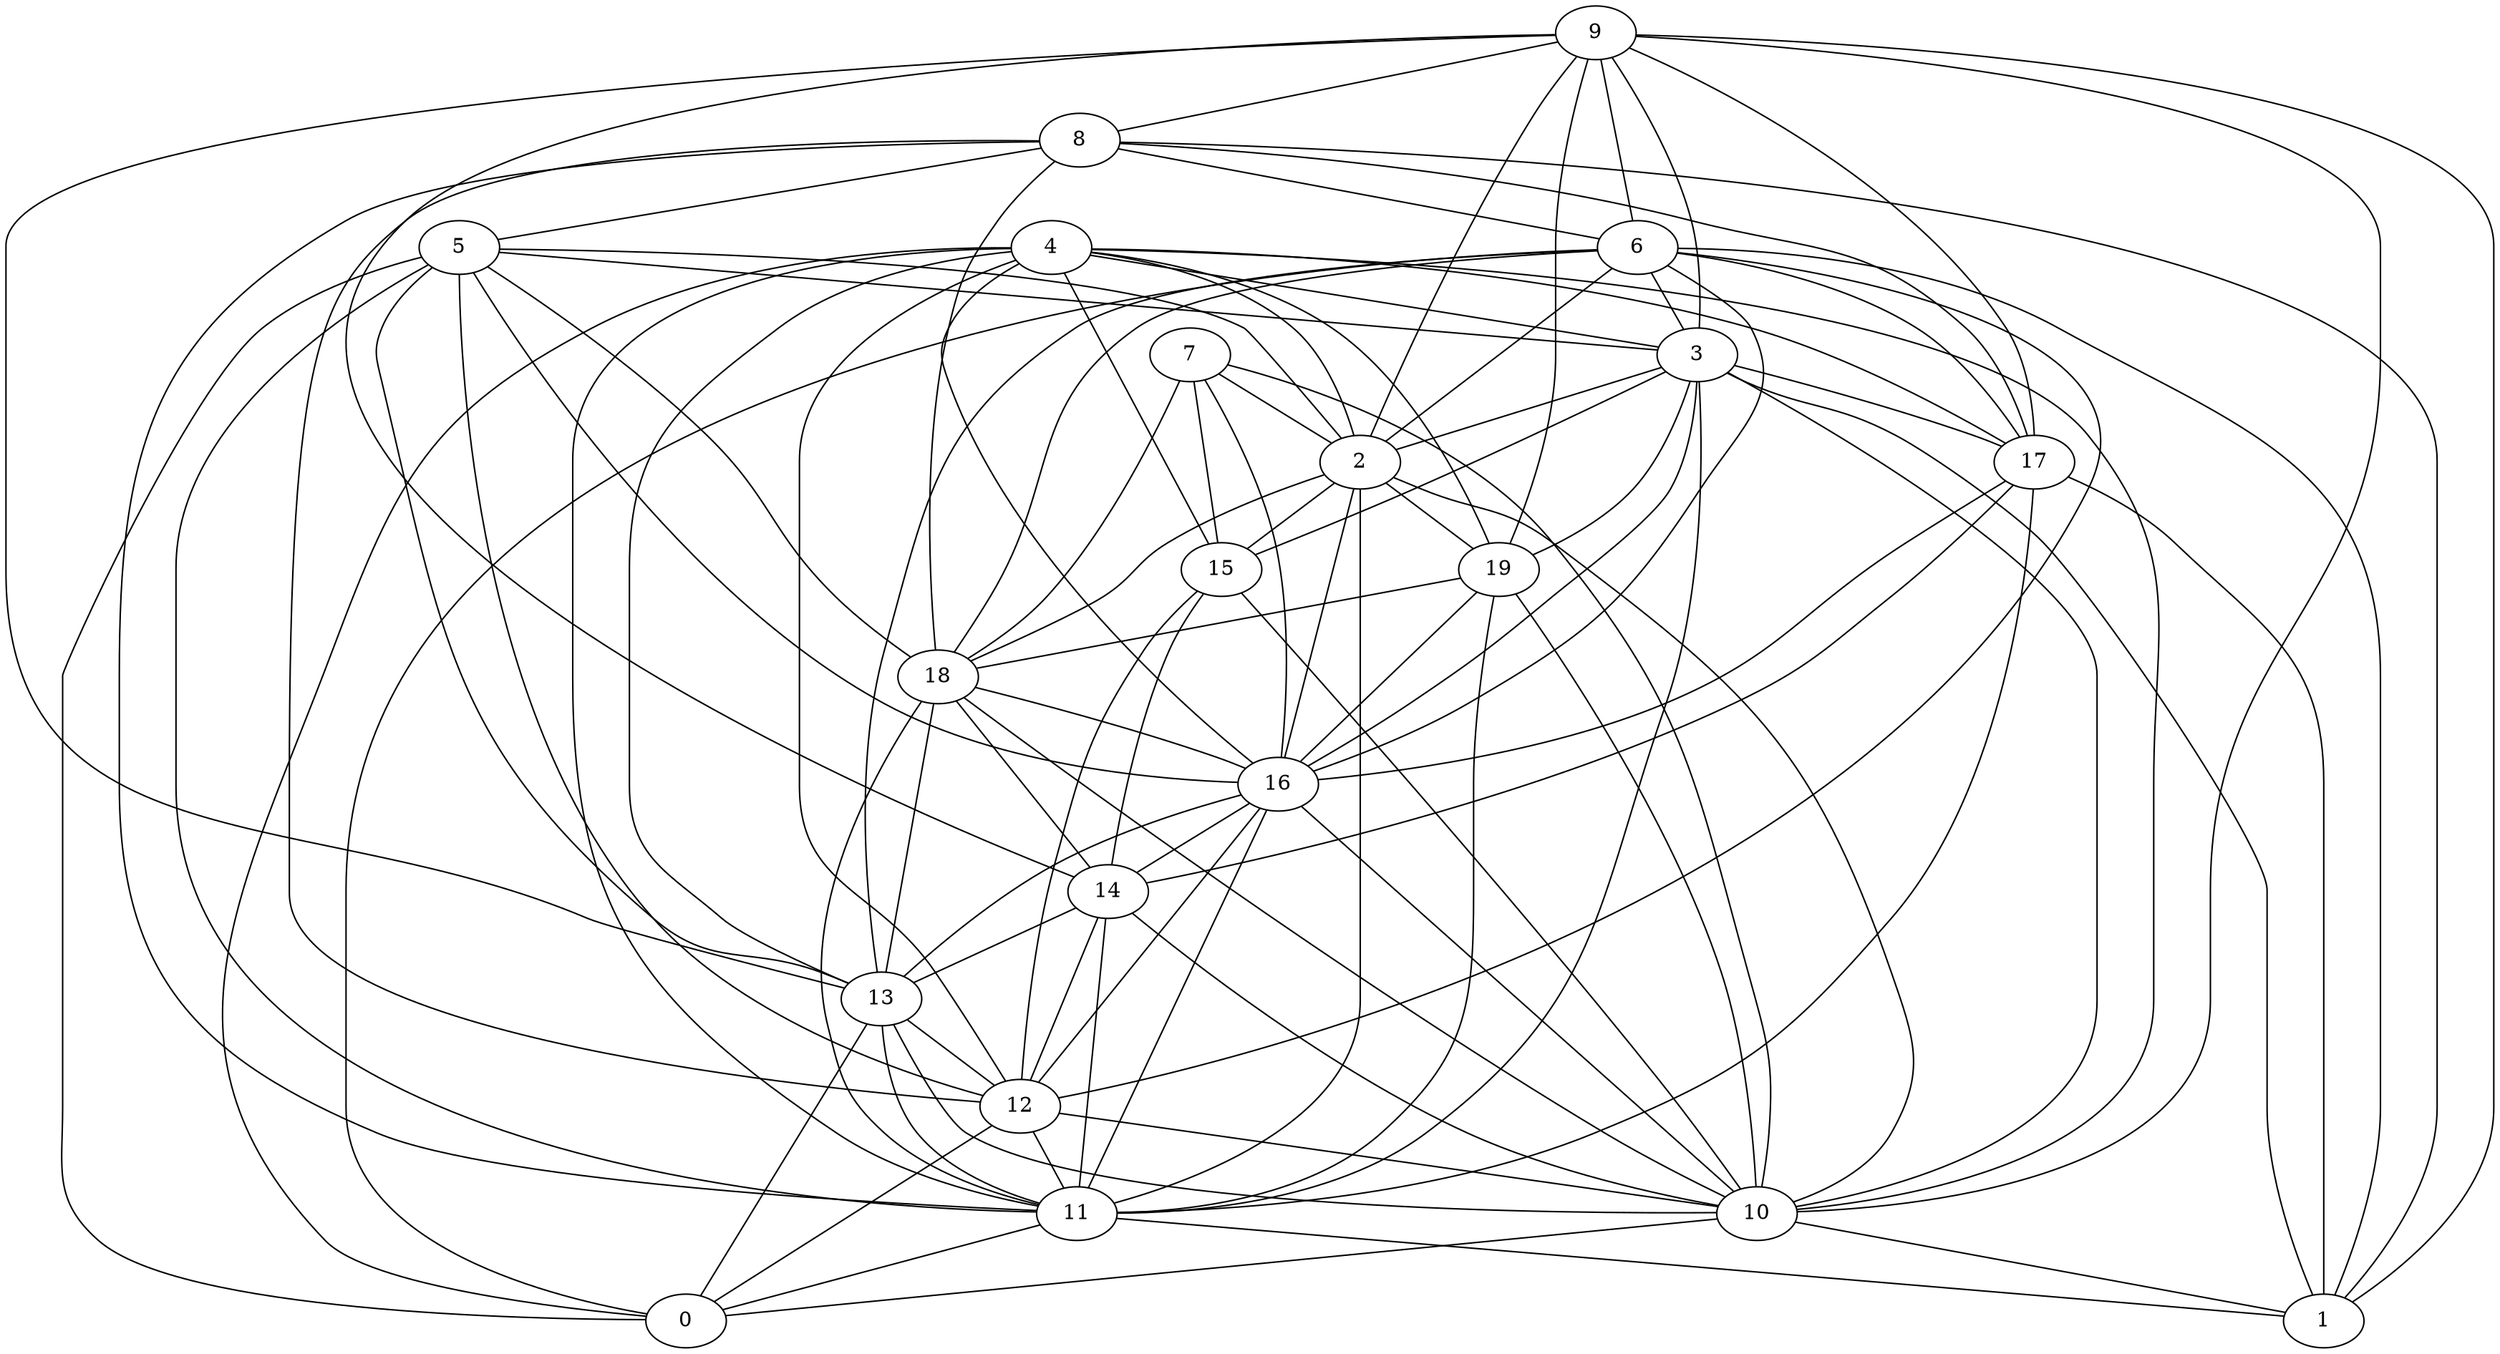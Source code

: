digraph GG_graph {

subgraph G_graph {
edge [color = black]
"2" -> "10" [dir = none]
"2" -> "11" [dir = none]
"14" -> "13" [dir = none]
"14" -> "11" [dir = none]
"5" -> "18" [dir = none]
"5" -> "11" [dir = none]
"12" -> "11" [dir = none]
"12" -> "10" [dir = none]
"12" -> "0" [dir = none]
"4" -> "13" [dir = none]
"4" -> "10" [dir = none]
"4" -> "15" [dir = none]
"4" -> "17" [dir = none]
"4" -> "12" [dir = none]
"9" -> "8" [dir = none]
"9" -> "19" [dir = none]
"9" -> "17" [dir = none]
"9" -> "10" [dir = none]
"10" -> "0" [dir = none]
"10" -> "1" [dir = none]
"15" -> "14" [dir = none]
"15" -> "12" [dir = none]
"13" -> "12" [dir = none]
"13" -> "0" [dir = none]
"13" -> "10" [dir = none]
"6" -> "0" [dir = none]
"6" -> "16" [dir = none]
"6" -> "17" [dir = none]
"6" -> "1" [dir = none]
"6" -> "3" [dir = none]
"6" -> "18" [dir = none]
"6" -> "12" [dir = none]
"19" -> "11" [dir = none]
"19" -> "10" [dir = none]
"19" -> "18" [dir = none]
"19" -> "16" [dir = none]
"8" -> "17" [dir = none]
"8" -> "18" [dir = none]
"8" -> "5" [dir = none]
"16" -> "14" [dir = none]
"16" -> "10" [dir = none]
"16" -> "11" [dir = none]
"3" -> "10" [dir = none]
"3" -> "19" [dir = none]
"3" -> "2" [dir = none]
"3" -> "11" [dir = none]
"3" -> "1" [dir = none]
"11" -> "1" [dir = none]
"18" -> "10" [dir = none]
"18" -> "16" [dir = none]
"18" -> "11" [dir = none]
"7" -> "10" [dir = none]
"7" -> "15" [dir = none]
"7" -> "18" [dir = none]
"17" -> "16" [dir = none]
"17" -> "14" [dir = none]
"17" -> "1" [dir = none]
"17" -> "11" [dir = none]
"5" -> "3" [dir = none]
"9" -> "14" [dir = none]
"2" -> "16" [dir = none]
"5" -> "2" [dir = none]
"5" -> "13" [dir = none]
"9" -> "13" [dir = none]
"6" -> "13" [dir = none]
"4" -> "16" [dir = none]
"14" -> "10" [dir = none]
"8" -> "12" [dir = none]
"3" -> "15" [dir = none]
"5" -> "12" [dir = none]
"18" -> "13" [dir = none]
"4" -> "3" [dir = none]
"11" -> "0" [dir = none]
"4" -> "2" [dir = none]
"2" -> "19" [dir = none]
"4" -> "0" [dir = none]
"8" -> "1" [dir = none]
"13" -> "11" [dir = none]
"9" -> "2" [dir = none]
"6" -> "2" [dir = none]
"5" -> "16" [dir = none]
"4" -> "19" [dir = none]
"15" -> "10" [dir = none]
"3" -> "17" [dir = none]
"2" -> "15" [dir = none]
"18" -> "14" [dir = none]
"4" -> "11" [dir = none]
"9" -> "1" [dir = none]
"16" -> "13" [dir = none]
"8" -> "6" [dir = none]
"3" -> "16" [dir = none]
"14" -> "12" [dir = none]
"8" -> "11" [dir = none]
"2" -> "18" [dir = none]
"9" -> "6" [dir = none]
"16" -> "12" [dir = none]
"7" -> "2" [dir = none]
"5" -> "0" [dir = none]
"7" -> "16" [dir = none]
"9" -> "3" [dir = none]
}

}
